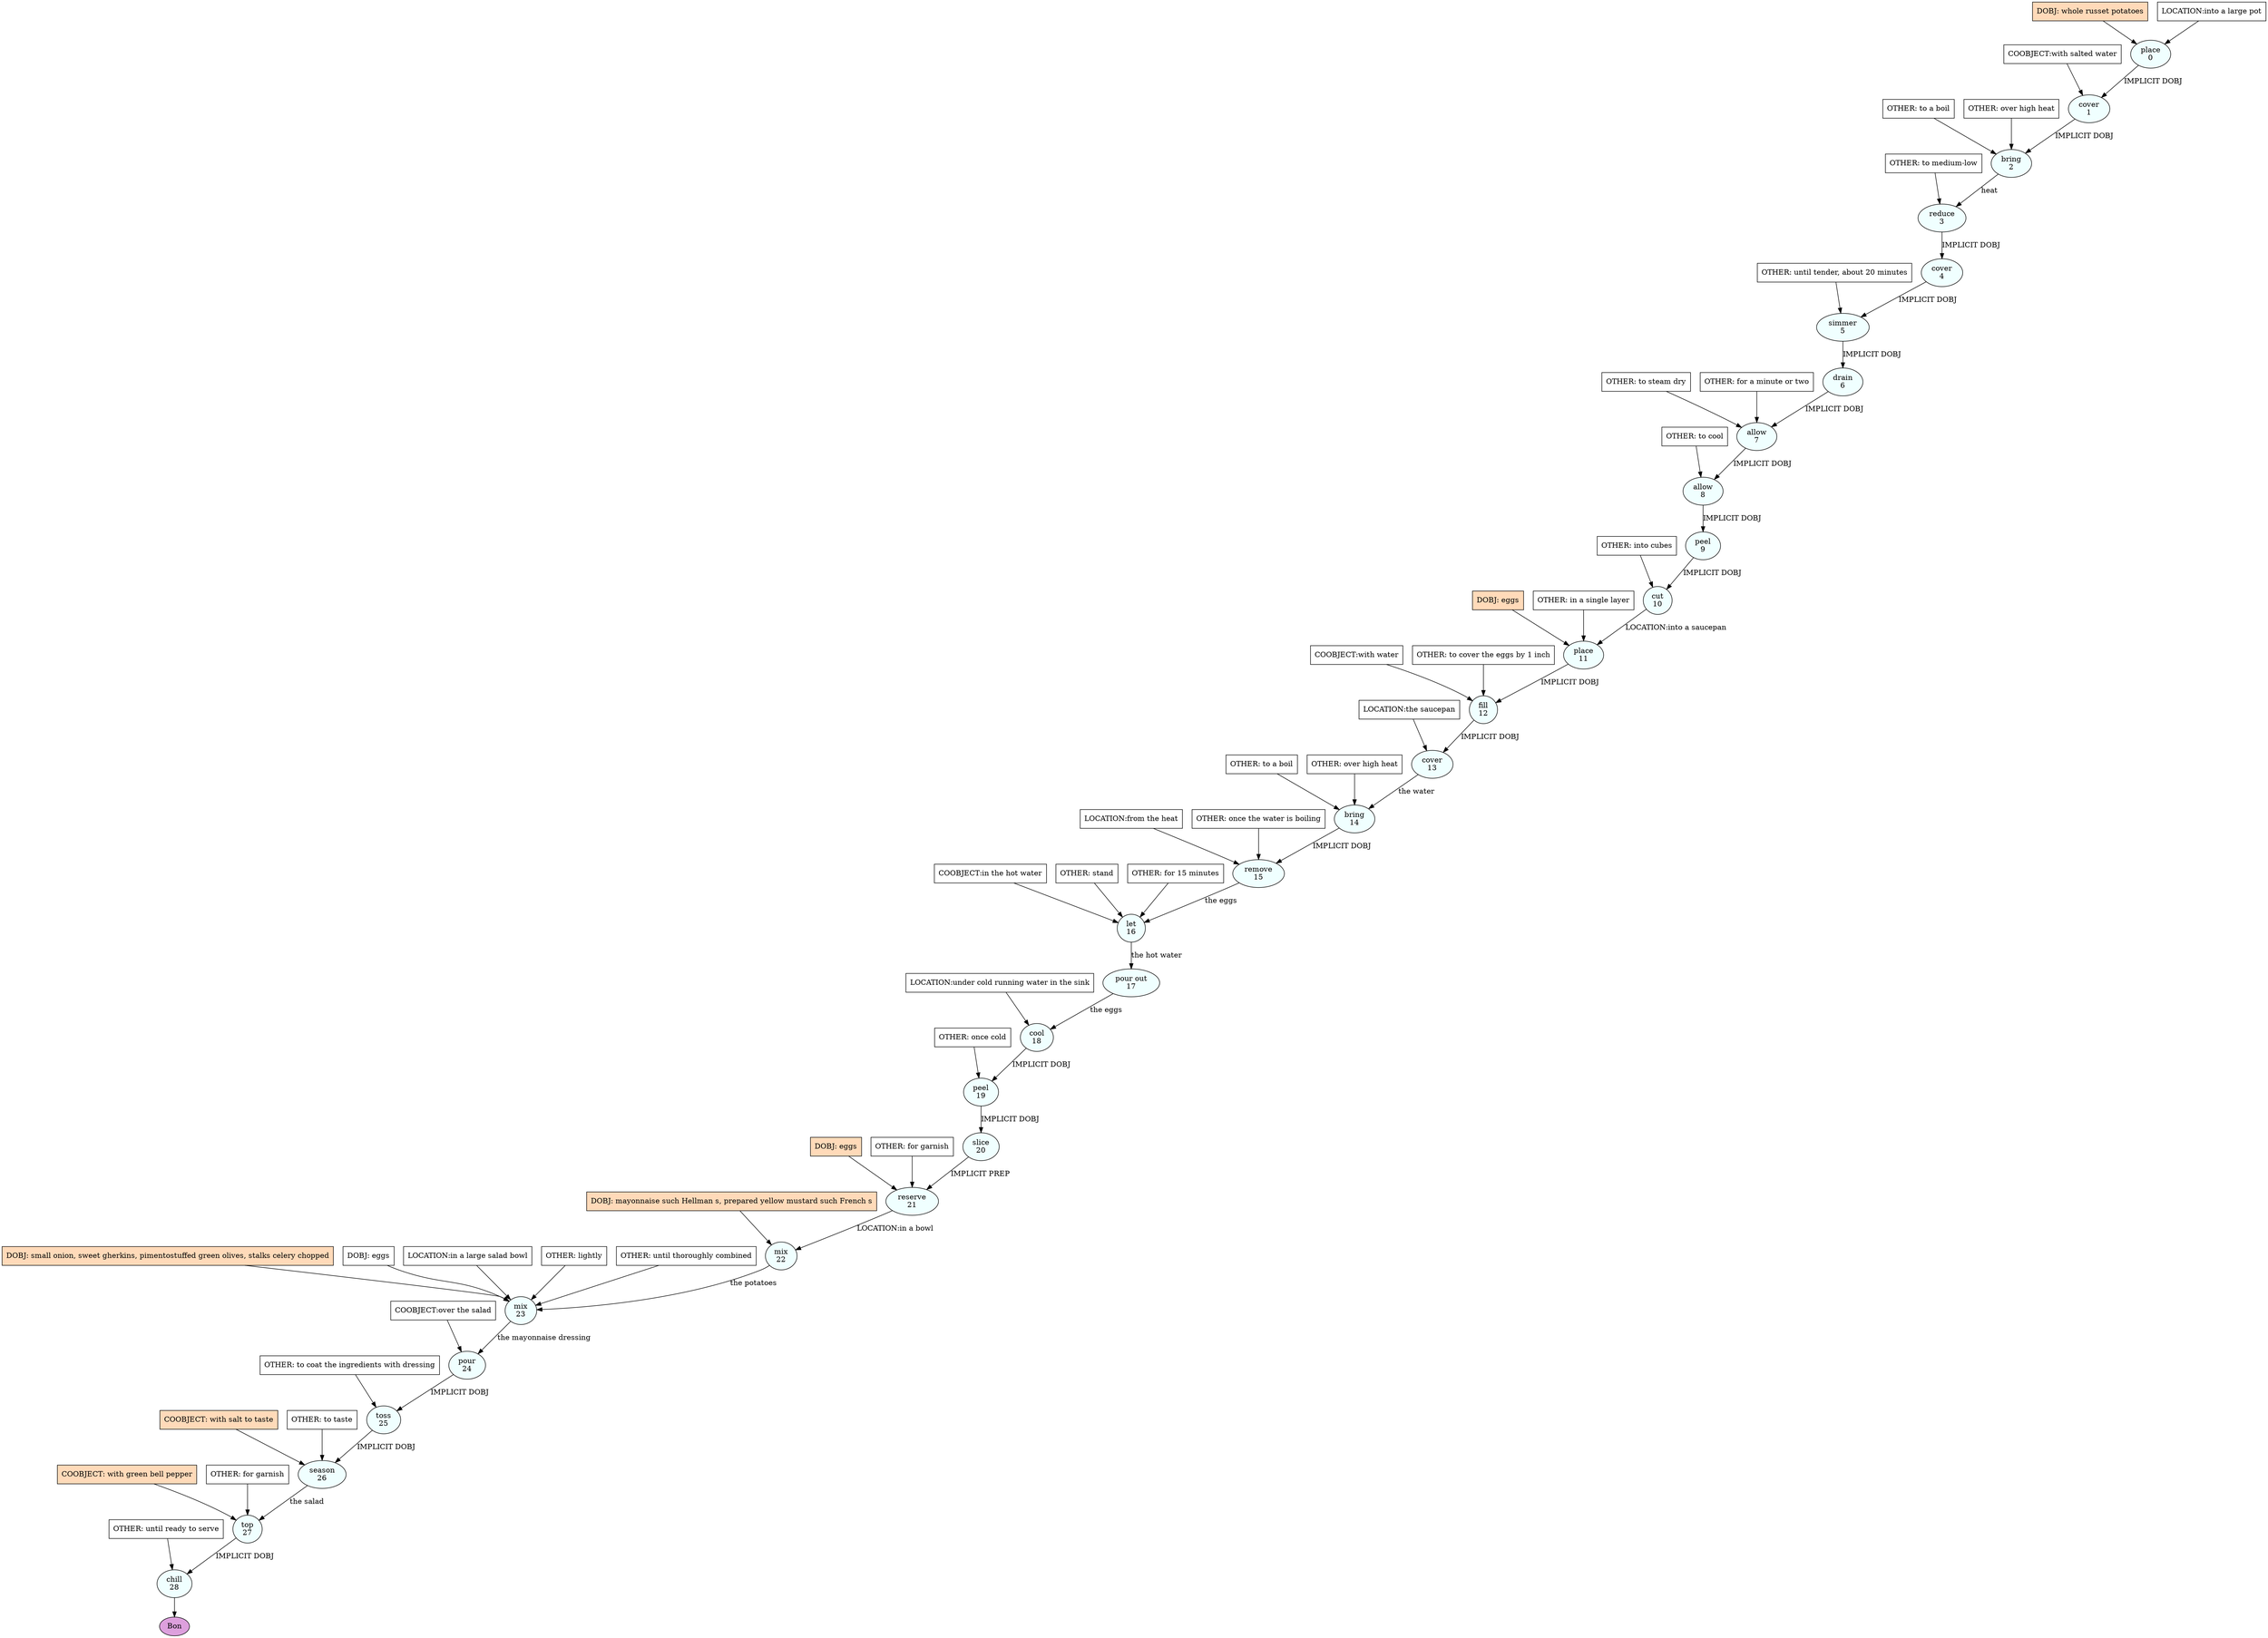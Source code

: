 digraph recipe {
E0[label="place
0", shape=oval, style=filled, fillcolor=azure]
E1[label="cover
1", shape=oval, style=filled, fillcolor=azure]
E2[label="bring
2", shape=oval, style=filled, fillcolor=azure]
E3[label="reduce
3", shape=oval, style=filled, fillcolor=azure]
E4[label="cover
4", shape=oval, style=filled, fillcolor=azure]
E5[label="simmer
5", shape=oval, style=filled, fillcolor=azure]
E6[label="drain
6", shape=oval, style=filled, fillcolor=azure]
E7[label="allow
7", shape=oval, style=filled, fillcolor=azure]
E8[label="allow
8", shape=oval, style=filled, fillcolor=azure]
E9[label="peel
9", shape=oval, style=filled, fillcolor=azure]
E10[label="cut
10", shape=oval, style=filled, fillcolor=azure]
E11[label="place
11", shape=oval, style=filled, fillcolor=azure]
E12[label="fill
12", shape=oval, style=filled, fillcolor=azure]
E13[label="cover
13", shape=oval, style=filled, fillcolor=azure]
E14[label="bring
14", shape=oval, style=filled, fillcolor=azure]
E15[label="remove
15", shape=oval, style=filled, fillcolor=azure]
E16[label="let
16", shape=oval, style=filled, fillcolor=azure]
E17[label="pour out
17", shape=oval, style=filled, fillcolor=azure]
E18[label="cool
18", shape=oval, style=filled, fillcolor=azure]
E19[label="peel
19", shape=oval, style=filled, fillcolor=azure]
E20[label="slice
20", shape=oval, style=filled, fillcolor=azure]
E21[label="reserve
21", shape=oval, style=filled, fillcolor=azure]
E22[label="mix
22", shape=oval, style=filled, fillcolor=azure]
E23[label="mix
23", shape=oval, style=filled, fillcolor=azure]
E24[label="pour
24", shape=oval, style=filled, fillcolor=azure]
E25[label="toss
25", shape=oval, style=filled, fillcolor=azure]
E26[label="season
26", shape=oval, style=filled, fillcolor=azure]
E27[label="top
27", shape=oval, style=filled, fillcolor=azure]
E28[label="chill
28", shape=oval, style=filled, fillcolor=azure]
D0[label="DOBJ: whole russet potatoes", shape=box, style=filled, fillcolor=peachpuff]
D0 -> E0
P0_0[label="LOCATION:into a large pot", shape=box, style=filled, fillcolor=white]
P0_0 -> E0
E0 -> E1 [label="IMPLICIT DOBJ"]
P1_0_0[label="COOBJECT:with salted water", shape=box, style=filled, fillcolor=white]
P1_0_0 -> E1
E1 -> E2 [label="IMPLICIT DOBJ"]
O2_0_0[label="OTHER: to a boil", shape=box, style=filled, fillcolor=white]
O2_0_0 -> E2
O2_1_0[label="OTHER: over high heat", shape=box, style=filled, fillcolor=white]
O2_1_0 -> E2
E2 -> E3 [label="heat"]
O3_0_0[label="OTHER: to medium-low", shape=box, style=filled, fillcolor=white]
O3_0_0 -> E3
E3 -> E4 [label="IMPLICIT DOBJ"]
E4 -> E5 [label="IMPLICIT DOBJ"]
O5_0_0[label="OTHER: until tender, about 20 minutes", shape=box, style=filled, fillcolor=white]
O5_0_0 -> E5
E5 -> E6 [label="IMPLICIT DOBJ"]
E6 -> E7 [label="IMPLICIT DOBJ"]
O7_0_0[label="OTHER: to steam dry", shape=box, style=filled, fillcolor=white]
O7_0_0 -> E7
O7_1_0[label="OTHER: for a minute or two", shape=box, style=filled, fillcolor=white]
O7_1_0 -> E7
E7 -> E8 [label="IMPLICIT DOBJ"]
O8_0_0[label="OTHER: to cool", shape=box, style=filled, fillcolor=white]
O8_0_0 -> E8
E8 -> E9 [label="IMPLICIT DOBJ"]
E9 -> E10 [label="IMPLICIT DOBJ"]
O10_0_0[label="OTHER: into cubes", shape=box, style=filled, fillcolor=white]
O10_0_0 -> E10
D11_ing[label="DOBJ: eggs", shape=box, style=filled, fillcolor=peachpuff]
D11_ing -> E11
E10 -> E11 [label="LOCATION:into a saucepan"]
O11_0_0[label="OTHER: in a single layer", shape=box, style=filled, fillcolor=white]
O11_0_0 -> E11
E11 -> E12 [label="IMPLICIT DOBJ"]
P12_0_0[label="COOBJECT:with water", shape=box, style=filled, fillcolor=white]
P12_0_0 -> E12
O12_0_0[label="OTHER: to cover the eggs by 1 inch", shape=box, style=filled, fillcolor=white]
O12_0_0 -> E12
E12 -> E13 [label="IMPLICIT DOBJ"]
P13_0_0[label="LOCATION:the saucepan", shape=box, style=filled, fillcolor=white]
P13_0_0 -> E13
E13 -> E14 [label="the water"]
O14_0_0[label="OTHER: to a boil", shape=box, style=filled, fillcolor=white]
O14_0_0 -> E14
O14_1_0[label="OTHER: over high heat", shape=box, style=filled, fillcolor=white]
O14_1_0 -> E14
E14 -> E15 [label="IMPLICIT DOBJ"]
P15_0_0[label="LOCATION:from the heat", shape=box, style=filled, fillcolor=white]
P15_0_0 -> E15
O15_0_0[label="OTHER: once the water is boiling", shape=box, style=filled, fillcolor=white]
O15_0_0 -> E15
E15 -> E16 [label="the eggs"]
P16_0_0[label="COOBJECT:in the hot water", shape=box, style=filled, fillcolor=white]
P16_0_0 -> E16
O16_0_0[label="OTHER: stand", shape=box, style=filled, fillcolor=white]
O16_0_0 -> E16
O16_1_0[label="OTHER: for 15 minutes", shape=box, style=filled, fillcolor=white]
O16_1_0 -> E16
E16 -> E17 [label="the hot water"]
E17 -> E18 [label="the eggs"]
P18_0_0[label="LOCATION:under cold running water in the sink", shape=box, style=filled, fillcolor=white]
P18_0_0 -> E18
E18 -> E19 [label="IMPLICIT DOBJ"]
O19_0_0[label="OTHER: once cold", shape=box, style=filled, fillcolor=white]
O19_0_0 -> E19
E19 -> E20 [label="IMPLICIT DOBJ"]
D21_ing[label="DOBJ: eggs", shape=box, style=filled, fillcolor=peachpuff]
D21_ing -> E21
E20 -> E21 [label="IMPLICIT PREP"]
O21_0_0[label="OTHER: for garnish", shape=box, style=filled, fillcolor=white]
O21_0_0 -> E21
D22_ing[label="DOBJ: mayonnaise such Hellman s, prepared yellow mustard such French s", shape=box, style=filled, fillcolor=peachpuff]
D22_ing -> E22
E21 -> E22 [label="LOCATION:in a bowl"]
D23_ing[label="DOBJ: small onion, sweet gherkins, pimentostuffed green olives, stalks celery chopped", shape=box, style=filled, fillcolor=peachpuff]
D23_ing -> E23
E22 -> E23 [label="the potatoes"]
D23_1[label="DOBJ: eggs", shape=box, style=filled, fillcolor=white]
D23_1 -> E23
P23_0_0[label="LOCATION:in a large salad bowl", shape=box, style=filled, fillcolor=white]
P23_0_0 -> E23
O23_0_0[label="OTHER: lightly", shape=box, style=filled, fillcolor=white]
O23_0_0 -> E23
O23_1_0[label="OTHER: until thoroughly combined", shape=box, style=filled, fillcolor=white]
O23_1_0 -> E23
E23 -> E24 [label="the mayonnaise dressing"]
P24_0_0[label="COOBJECT:over the salad", shape=box, style=filled, fillcolor=white]
P24_0_0 -> E24
E24 -> E25 [label="IMPLICIT DOBJ"]
O25_0_0[label="OTHER: to coat the ingredients with dressing", shape=box, style=filled, fillcolor=white]
O25_0_0 -> E25
E25 -> E26 [label="IMPLICIT DOBJ"]
P26_0_ing[label="COOBJECT: with salt to taste", shape=box, style=filled, fillcolor=peachpuff]
P26_0_ing -> E26
O26_0_0[label="OTHER: to taste", shape=box, style=filled, fillcolor=white]
O26_0_0 -> E26
E26 -> E27 [label="the salad"]
P27_0_ing[label="COOBJECT: with green bell pepper", shape=box, style=filled, fillcolor=peachpuff]
P27_0_ing -> E27
O27_0_0[label="OTHER: for garnish", shape=box, style=filled, fillcolor=white]
O27_0_0 -> E27
E27 -> E28 [label="IMPLICIT DOBJ"]
O28_0_0[label="OTHER: until ready to serve", shape=box, style=filled, fillcolor=white]
O28_0_0 -> E28
EOR[label="Bon", shape=oval, style=filled, fillcolor=plum]
E28 -> EOR
}

